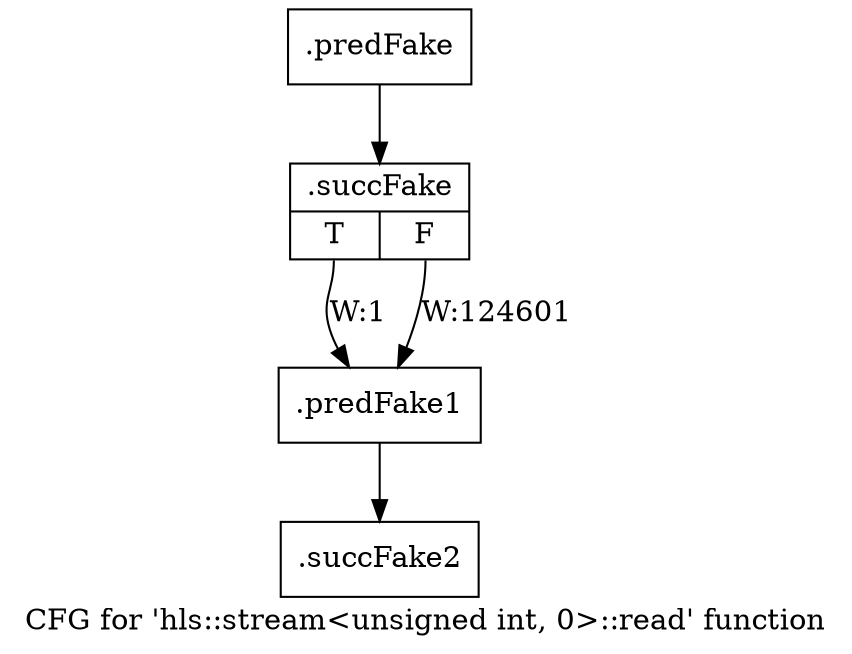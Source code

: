 digraph "CFG for 'hls::stream\<unsigned int, 0\>::read' function" {
	label="CFG for 'hls::stream\<unsigned int, 0\>::read' function";

	Node0x3b42570 [shape=record,filename="",linenumber="",label="{.predFake}"];
	Node0x3b42570 -> Node0x3b37b10[ callList="" memoryops="" filename="/usr/vitis/Vitis_HLS/2020.2/include/hls_stream_thread_unsafe.h" execusionnum="124600"];
	Node0x3b37b10 [shape=record,filename="/usr/vitis/Vitis_HLS/2020.2/include/hls_stream_thread_unsafe.h",linenumber="239",label="{.succFake|{<s0>T|<s1>F}}"];
	Node0x3b37b10:s0 -> Node0x3b42fa0[label="W:1" callList="" memoryops="" filename="/usr/vitis/Vitis_HLS/2020.2/include/hls_stream_thread_unsafe.h" execusionnum="0"];
	Node0x3b37b10:s1 -> Node0x3b42fa0[label="W:124601" callList="" memoryops="" filename="/usr/vitis/Vitis_HLS/2020.2/include/hls_stream_thread_unsafe.h" execusionnum="124600"];
	Node0x3b42fa0 [shape=record,filename="/usr/vitis/Vitis_HLS/2020.2/include/hls_stream_thread_unsafe.h",linenumber="251",label="{.predFake1}"];
	Node0x3b42fa0 -> Node0x3b37cd0[ callList="" memoryops="" filename="/usr/vitis/Vitis_HLS/2020.2/include/hls_stream_thread_unsafe.h" execusionnum="124600"];
	Node0x3b37cd0 [shape=record,filename="/usr/vitis/Vitis_HLS/2020.2/include/hls_stream_thread_unsafe.h",linenumber="251",label="{.succFake2}"];
}
